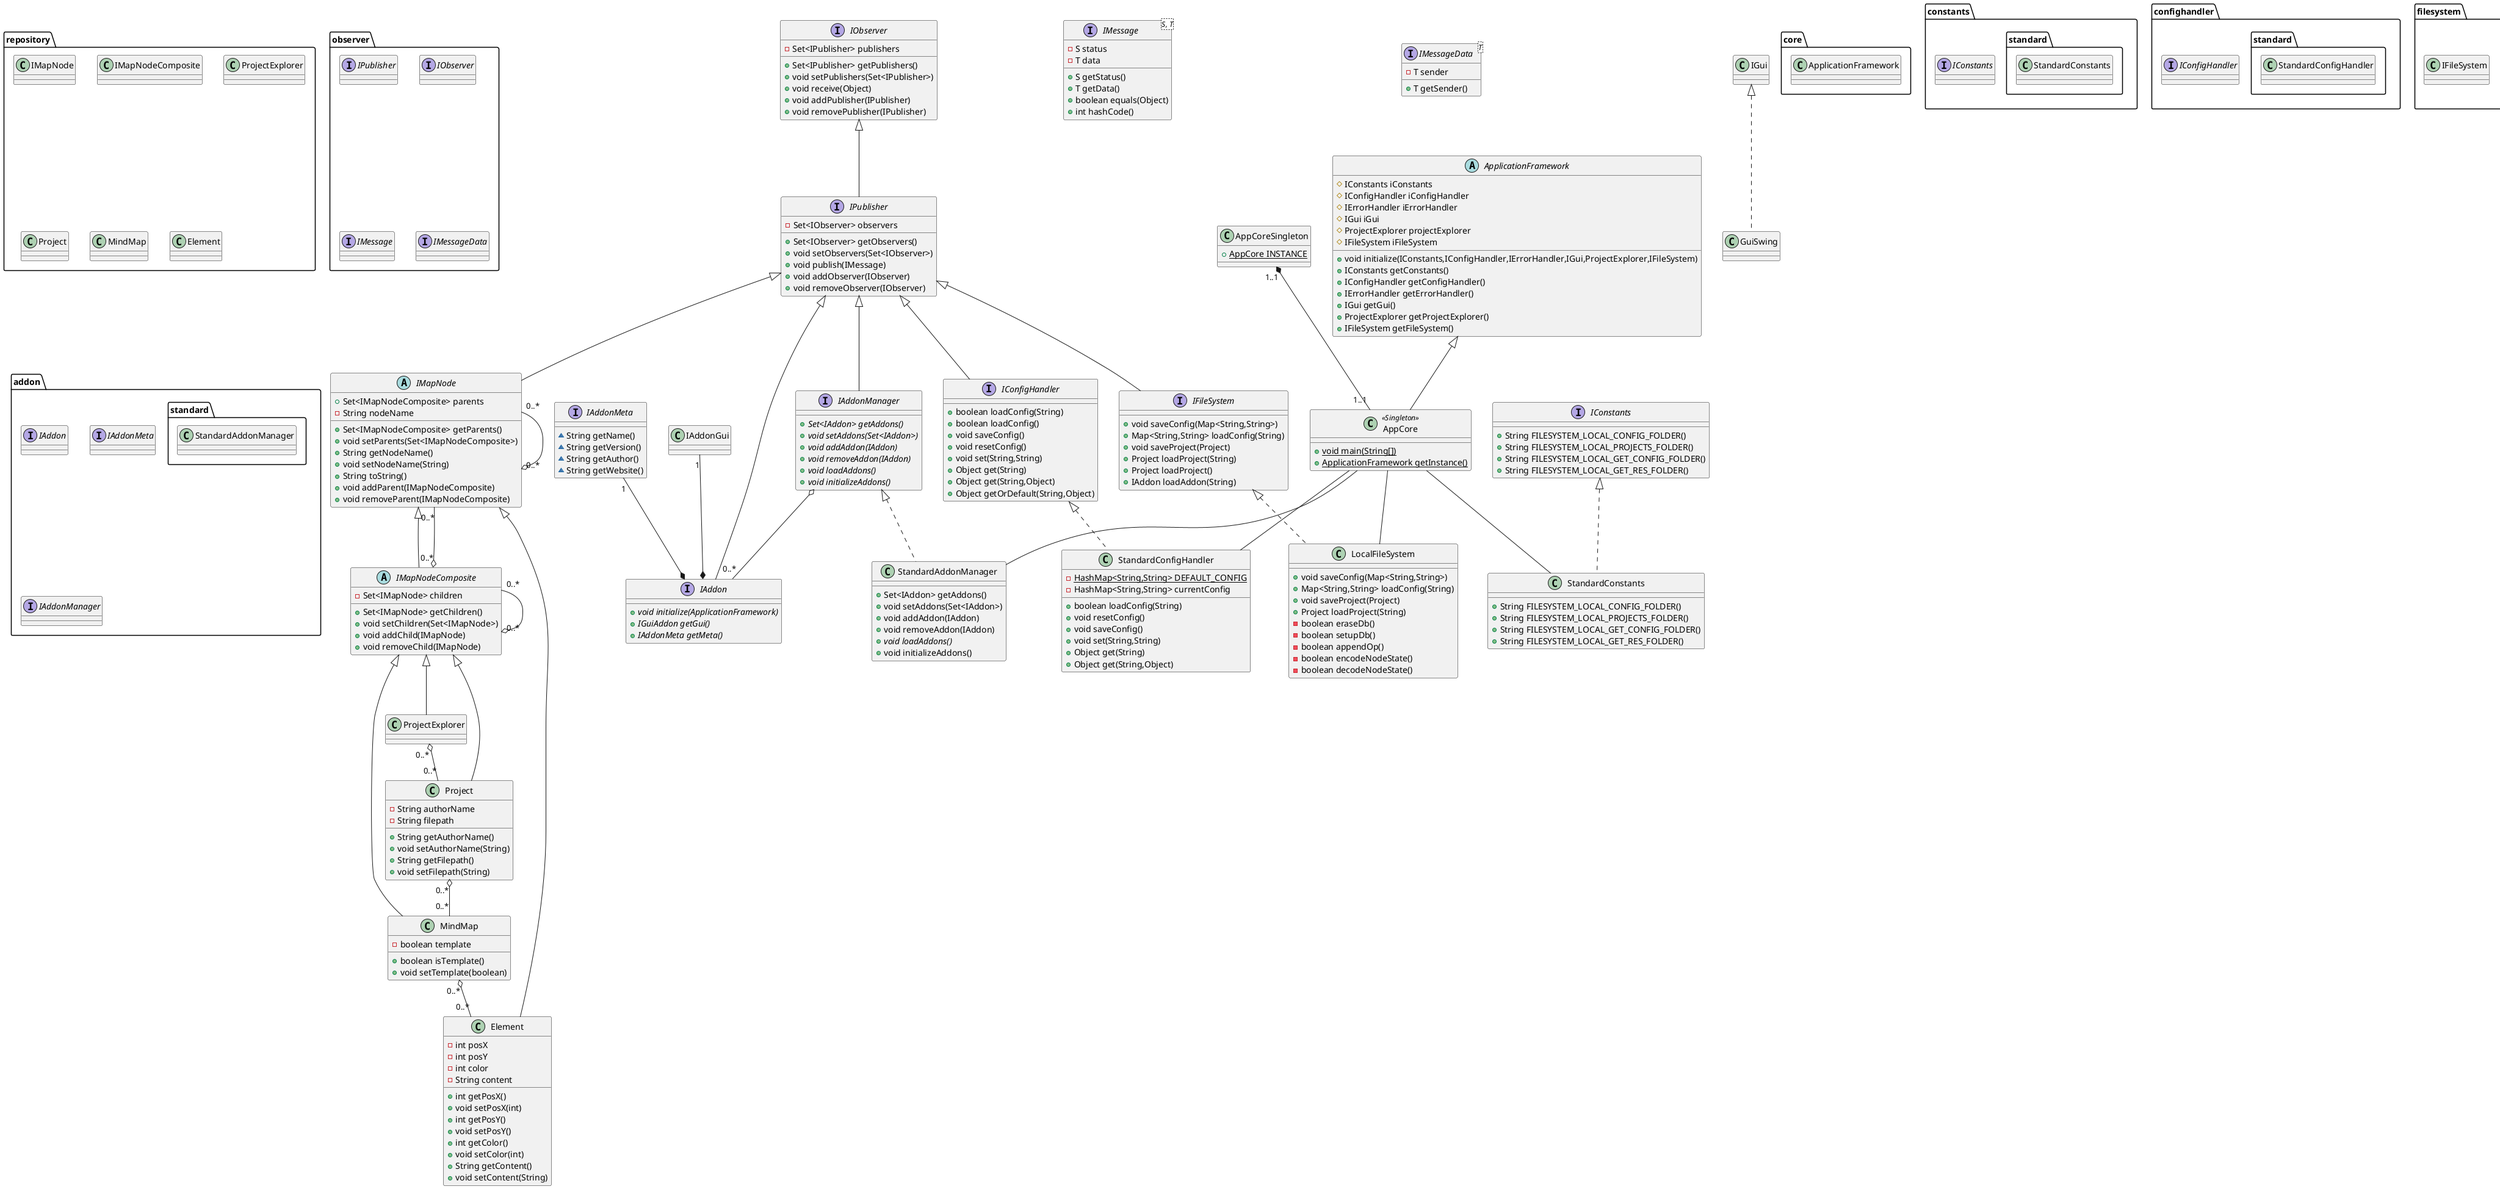 @startuml

' --- ApplicationFramework ---

package core {
    class ApplicationFramework
}

class AppCore <<Singleton>> {
+ {static} void main(String[])
+ {static} ApplicationFramework getInstance()
}
class AppCoreSingleton {
+ {static} AppCore INSTANCE
}
abstract class ApplicationFramework {
# IConstants iConstants
# IConfigHandler iConfigHandler
# IErrorHandler iErrorHandler
# IGui iGui
# ProjectExplorer projectExplorer
# IFileSystem iFileSystem
+ void initialize(IConstants,IConfigHandler,IErrorHandler,IGui,ProjectExplorer,IFileSystem)
+ IConstants getConstants()
+ IConfigHandler getConfigHandler()
+ IErrorHandler getErrorHandler()
+ IGui getGui()
+ ProjectExplorer getProjectExplorer()
+ IFileSystem getFileSystem()
}

' --- Repository ---

package repository {
    class IMapNode
    class IMapNodeComposite
    class ProjectExplorer
    class Project
    class MindMap
    class Element
}

abstract class IMapNode {
+ Set<IMapNodeComposite> parents
- String nodeName
+ Set<IMapNodeComposite> getParents()
+ void setParents(Set<IMapNodeComposite>)
+ String getNodeName()
+ void setNodeName(String)
+ String toString()
+ void addParent(IMapNodeComposite)
+ void removeParent(IMapNodeComposite)
}
abstract class IMapNodeComposite {
- Set<IMapNode> children
+ Set<IMapNode> getChildren()
+ void setChildren(Set<IMapNode>)
+ void addChild(IMapNode)
+ void removeChild(IMapNode)
}
class ProjectExplorer {
}
class Project {
- String authorName
- String filepath
+ String getAuthorName()
+ void setAuthorName(String)
+ String getFilepath()
+ void setFilepath(String)
}
class MindMap {
- boolean template
+ boolean isTemplate()
+ void setTemplate(boolean)
}
class Element {
- int posX
- int posY
- int color
- String content
+ int getPosX()
+ void setPosX(int)
+ int getPosY()
+ void setPosY()
+ int getColor()
+ void setColor(int)
+ String getContent()
+ void setContent(String)
}

' --- Observer ---

package observer {
    interface IPublisher
    interface IObserver
    interface IMessage
    interface IMessageData
}

interface IPublisher {
- Set<IObserver> observers
+ Set<IObserver> getObservers()
+ void setObservers(Set<IObserver>)
+ void publish(IMessage)
+ void addObserver(IObserver)
+ void removeObserver(IObserver)
}
interface IObserver {
- Set<IPublisher> publishers
+ Set<IPublisher> getPublishers()
+ void setPublishers(Set<IPublisher>)
+ void receive(Object)
+ void addPublisher(IPublisher)
+ void removePublisher(IPublisher)
}
interface IMessage<S, T> {
- S status
- T data
+ S getStatus()
+ T getData()
+ boolean equals(Object)
+ int hashCode()
}
interface IMessageData<T> {
- T sender
+ T getSender()
}

' --- Addon ---

package addon {
    interface IAddon
    interface IAddonMeta
    interface IAddonManager
}

interface IAddon {
+ {abstract} void initialize(ApplicationFramework)
+ {abstract} IGuiAddon getGui()
+ {abstract} IAddonMeta getMeta()
}

interface IAddonMeta {
~ String getName()
~ String getVersion()
~ String getAuthor()
~ String getWebsite()
}

interface IAddonManager {
+ {abstract} Set<IAddon> getAddons()
+ {abstract} void setAddons(Set<IAddon>)
+ {abstract} void addAddon(IAddon)
+ {abstract} void removeAddon(IAddon)
+ {abstract} void loadAddons()
+ {abstract} void initializeAddons()
}

package addon.standard {
    class StandardAddonManager
}

class StandardAddonManager {
+ Set<IAddon> getAddons()
+ void setAddons(Set<IAddon>)
+ void addAddon(IAddon)
+ void removeAddon(IAddon)
+ {abstract} void loadAddons()
+ void initializeAddons()
}

' --- Constants ---

package constants {
    interface IConstants
}

interface IConstants {
+ String FILESYSTEM_LOCAL_CONFIG_FOLDER()
+ String FILESYSTEM_LOCAL_PROJECTS_FOLDER()
+ String FILESYSTEM_LOCAL_GET_CONFIG_FOLDER()
+ String FILESYSTEM_LOCAL_GET_RES_FOLDER()
}

package constants.standard {
    class StandardConstants
}

class StandardConstants {
+ String FILESYSTEM_LOCAL_CONFIG_FOLDER()
+ String FILESYSTEM_LOCAL_PROJECTS_FOLDER()
+ String FILESYSTEM_LOCAL_GET_CONFIG_FOLDER()
+ String FILESYSTEM_LOCAL_GET_RES_FOLDER()
}

' --- ConfigHandler ---

package confighandler {
    interface IConfigHandler
}

interface IConfigHandler {
+ boolean loadConfig(String)
+ boolean loadConfig()
+ void saveConfig()
+ void resetConfig()
+ void set(String,String)
+ Object get(String)
+ Object get(String,Object)
+ Object getOrDefault(String,Object)
}

package confighandler.standard {
    class StandardConfigHandler
}

class StandardConfigHandler {
- {static} HashMap<String,String> DEFAULT_CONFIG
- HashMap<String,String> currentConfig
+ boolean loadConfig(String)
+ void resetConfig()
+ void saveConfig()
+ void set(String,String)
+ Object get(String)
+ Object get(String,Object)
}

' --- Filesystem ---

package filesystem {
    class IFileSystem
}

interface IFileSystem {
+ void saveConfig(Map<String,String>)
+ Map<String,String> loadConfig(String)
+ void saveProject(Project)
+ Project loadProject(String)
+ Project loadProject()
+ IAddon loadAddon(String)
}

package filesystem.local {
    class LocalFileSystem
}

class LocalFileSystem {
+ void saveConfig(Map<String,String>)
+ Map<String,String> loadConfig(String)
+ void saveProject(Project)
+ Project loadProject(String)
- boolean eraseDb()
- boolean setupDb()
- boolean appendOp()
- boolean encodeNodeState()
- boolean decodeNodeState()
}

' --- GUI ---

' --- GUI.Swing? ---

' --- Relations ---

ApplicationFramework <|-- AppCore
AppCoreSingleton "1..1" *-- "1..1" AppCore
IMapNode <|-- IMapNodeComposite
IMapNode "0..*" --o "0..*" IMapNodeComposite
IMapNode "0..*" --o "0..*" IMapNode
IMapNodeComposite "0..*" --o "0..*" IMapNodeComposite
IMapNodeComposite <|-- ProjectExplorer
ProjectExplorer "0..*" o-- "0..*" Project
Project "0..*" o-- "0..*" MindMap
MindMap "0..*" o-- "0..*" Element
IMapNodeComposite <|-- Project
IMapNodeComposite <|-- MindMap
IMapNode <|-- Element

IAddonManager o-- "0..*" IAddon
IAddonMeta "1" --* IAddon
IAddonGui "1" --* IAddon
IAddonManager <|.. StandardAddonManager

IConstants <|.. StandardConstants
IConfigHandler <|.. StandardConfigHandler

IGui <|.. GuiSwing

IFileSystem <|.. LocalFileSystem

IObserver <|-- IPublisher
IPublisher <|-- IMapNode
IPublisher <|-- IAddon
IPublisher <|-- IAddonManager
IPublisher <|-- IFileSystem
IPublisher <|-- IConfigHandler

AppCore -- StandardAddonManager
AppCore -- StandardConstants
AppCore -- LocalFileSystem
AppCore -- StandardConfigHandler

@enduml